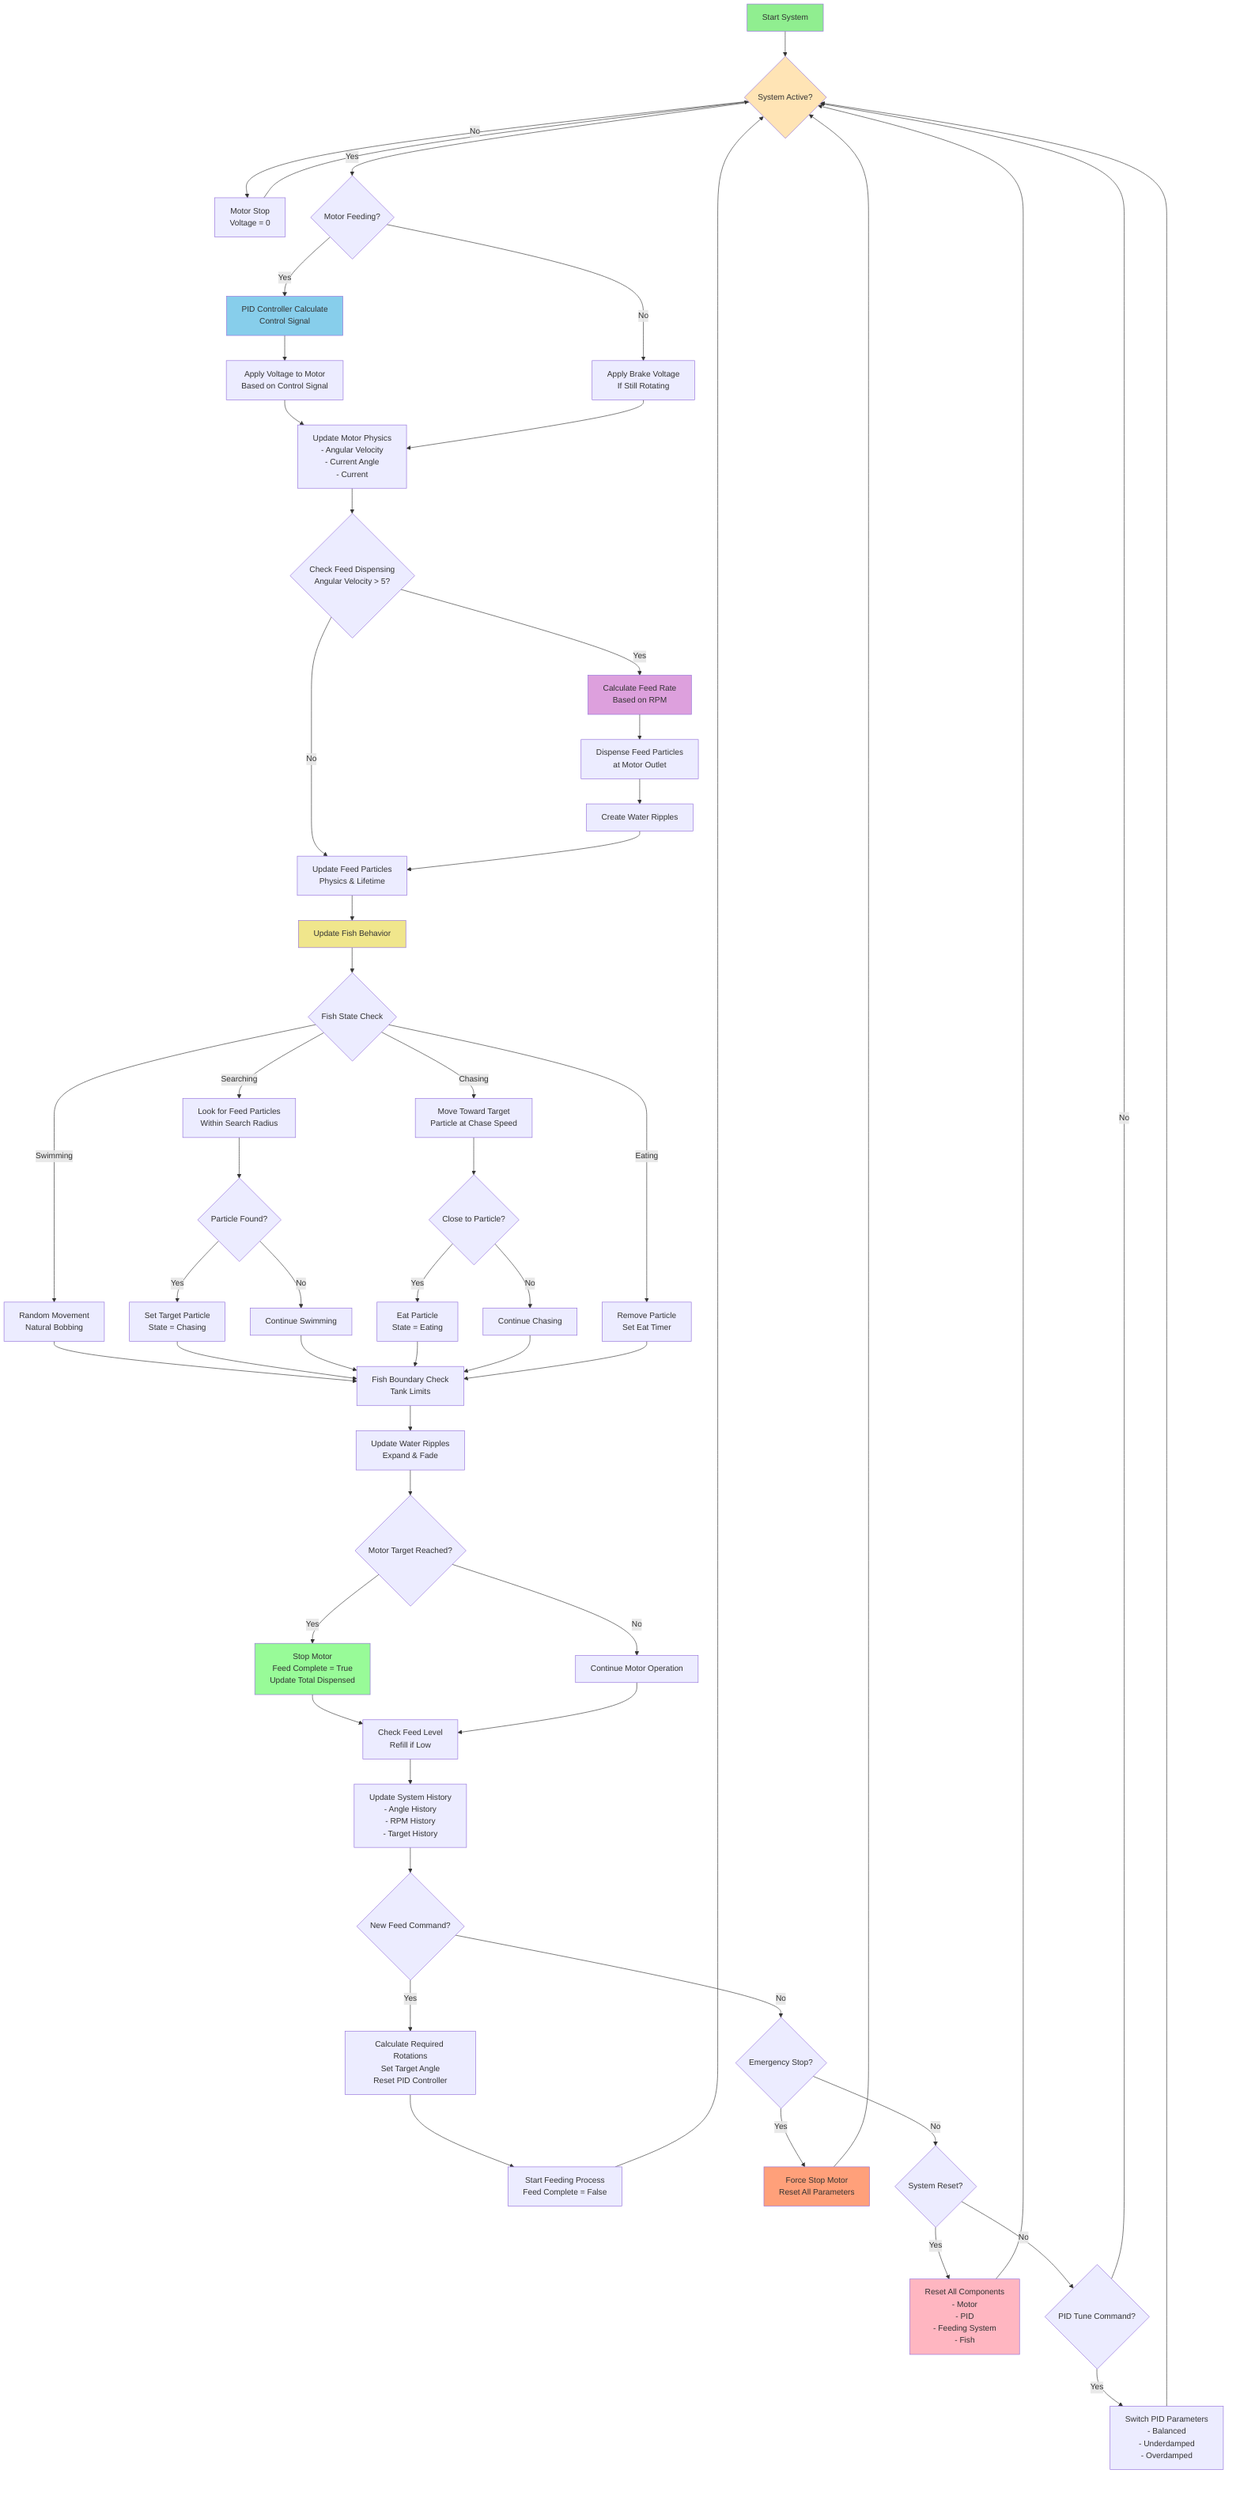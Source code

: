 flowchart TD
    A[Start System] --> B{System Active?}
    B -->|No| C[Motor Stop<br/>Voltage = 0]
    B -->|Yes| D{Motor Feeding?}
    
    D -->|Yes| E[PID Controller Calculate<br/>Control Signal]
    E --> F[Apply Voltage to Motor<br/>Based on Control Signal]
    F --> G[Update Motor Physics<br/>- Angular Velocity<br/>- Current Angle<br/>- Current]
    
    D -->|No| H[Apply Brake Voltage<br/>If Still Rotating]
    H --> G
    
    G --> I{Check Feed Dispensing<br/>Angular Velocity > 5?}
    I -->|Yes| J[Calculate Feed Rate<br/>Based on RPM]
    J --> K[Dispense Feed Particles<br/>at Motor Outlet]
    K --> L[Create Water Ripples]
    
    I -->|No| M[Update Feed Particles<br/>Physics & Lifetime]
    L --> M
    
    M --> N[Update Fish Behavior]
    N --> O{Fish State Check}
    
    O -->|Swimming| P[Random Movement<br/>Natural Bobbing]
    O -->|Searching| Q[Look for Feed Particles<br/>Within Search Radius]
    O -->|Chasing| R[Move Toward Target<br/>Particle at Chase Speed]
    O -->|Eating| S[Remove Particle<br/>Set Eat Timer]
    
    P --> T[Fish Boundary Check<br/>Tank Limits]
    Q --> U{Particle Found?}
    U -->|Yes| V[Set Target Particle<br/>State = Chasing]
    U -->|No| W[Continue Swimming]
    V --> T
    W --> T
    R --> X{Close to Particle?}
    X -->|Yes| Y[Eat Particle<br/>State = Eating]
    X -->|No| Z[Continue Chasing]
    Y --> T
    Z --> T
    S --> T
    
    T --> AA[Update Water Ripples<br/>Expand & Fade]
    
    AA --> BB{Motor Target Reached?}
    BB -->|Yes| CC[Stop Motor<br/>Feed Complete = True<br/>Update Total Dispensed]
    BB -->|No| DD[Continue Motor Operation]
    
    CC --> EE[Check Feed Level<br/>Refill if Low]
    DD --> EE
    
    EE --> FF[Update System History<br/>- Angle History<br/>- RPM History<br/>- Target History]
    
    FF --> GG{New Feed Command?}
    GG -->|Yes| HH[Calculate Required Rotations<br/>Set Target Angle<br/>Reset PID Controller]
    HH --> II[Start Feeding Process<br/>Feed Complete = False]
    
    GG -->|No| JJ{Emergency Stop?}
    JJ -->|Yes| KK[Force Stop Motor<br/>Reset All Parameters]
    
    JJ -->|No| LL{System Reset?}
    LL -->|Yes| MM[Reset All Components<br/>- Motor<br/>- PID<br/>- Feeding System<br/>- Fish]
    
    LL -->|No| NN{PID Tune Command?}
    NN -->|Yes| OO[Switch PID Parameters<br/>- Balanced<br/>- Underdamped<br/>- Overdamped]
    
    II --> B
    KK --> B
    MM --> B
    OO --> B
    NN -->|No| B
    C --> B
    
    style A fill:#90EE90
    style B fill:#FFE4B5
    style E fill:#87CEEB
    style J fill:#DDA0DD
    style N fill:#F0E68C
    style CC fill:#98FB98
    style KK fill:#FFA07A
    style MM fill:#FFB6C1